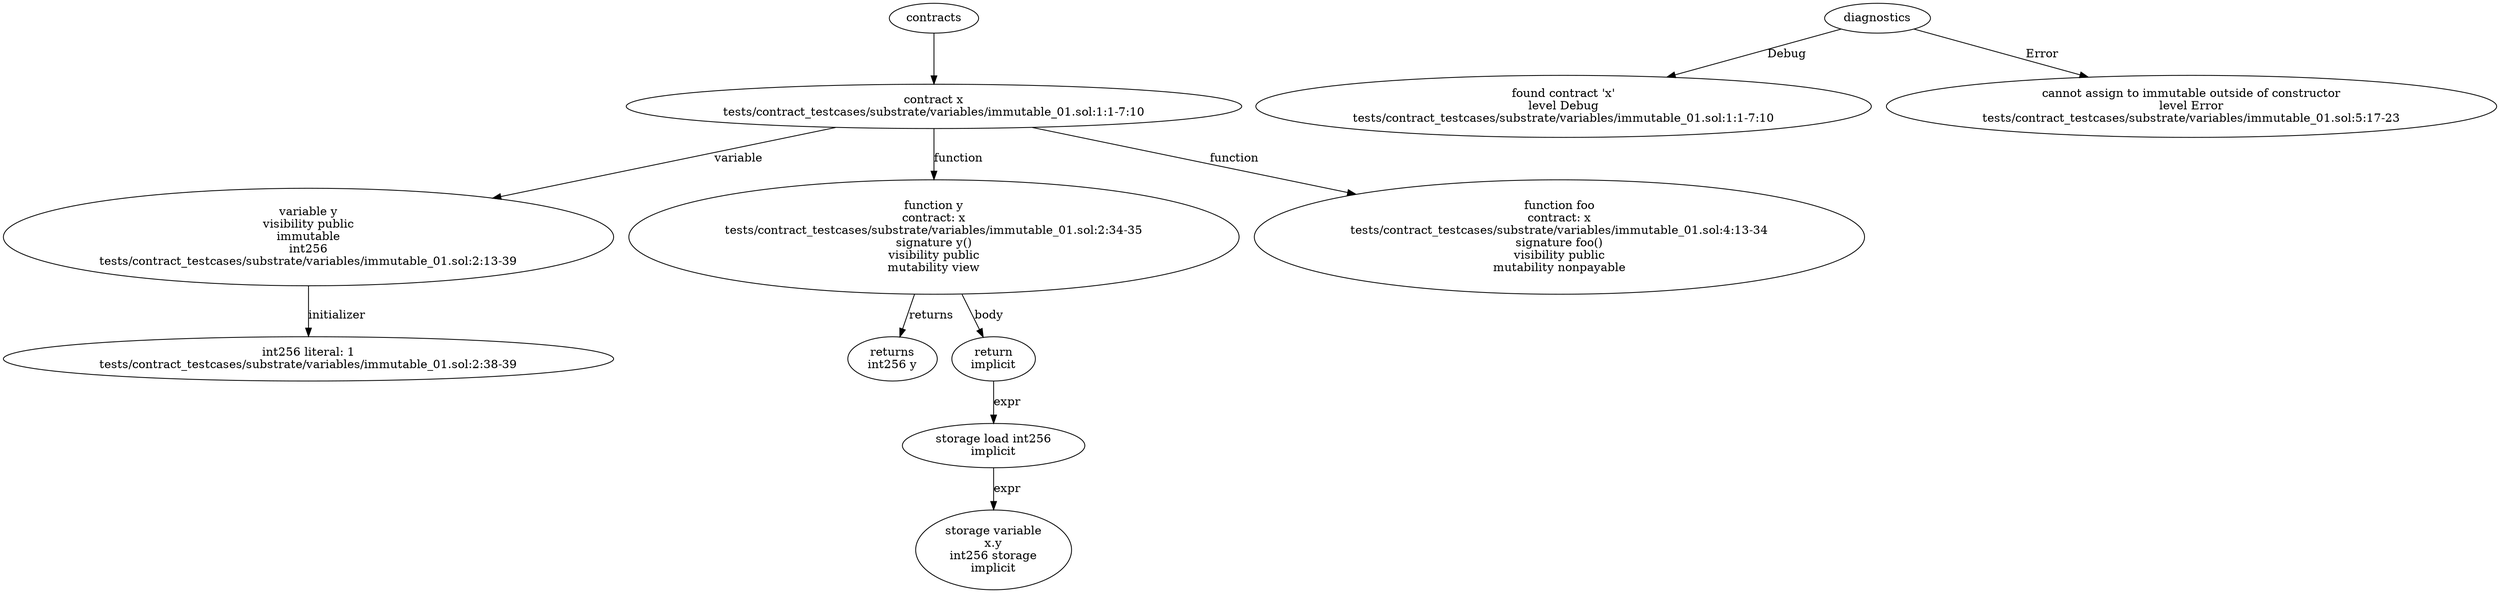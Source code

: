 strict digraph "tests/contract_testcases/substrate/variables/immutable_01.sol" {
	contract [label="contract x\ntests/contract_testcases/substrate/variables/immutable_01.sol:1:1-7:10"]
	var [label="variable y\nvisibility public\nimmutable\nint256\ntests/contract_testcases/substrate/variables/immutable_01.sol:2:13-39"]
	number_literal [label="int256 literal: 1\ntests/contract_testcases/substrate/variables/immutable_01.sol:2:38-39"]
	y [label="function y\ncontract: x\ntests/contract_testcases/substrate/variables/immutable_01.sol:2:34-35\nsignature y()\nvisibility public\nmutability view"]
	returns [label="returns\nint256 y"]
	return [label="return\nimplicit"]
	storage_load [label="storage load int256\nimplicit"]
	storage_var [label="storage variable\nx.y\nint256 storage\nimplicit"]
	foo [label="function foo\ncontract: x\ntests/contract_testcases/substrate/variables/immutable_01.sol:4:13-34\nsignature foo()\nvisibility public\nmutability nonpayable"]
	diagnostic [label="found contract 'x'\nlevel Debug\ntests/contract_testcases/substrate/variables/immutable_01.sol:1:1-7:10"]
	diagnostic_12 [label="cannot assign to immutable outside of constructor\nlevel Error\ntests/contract_testcases/substrate/variables/immutable_01.sol:5:17-23"]
	contracts -> contract
	contract -> var [label="variable"]
	var -> number_literal [label="initializer"]
	contract -> y [label="function"]
	y -> returns [label="returns"]
	y -> return [label="body"]
	return -> storage_load [label="expr"]
	storage_load -> storage_var [label="expr"]
	contract -> foo [label="function"]
	diagnostics -> diagnostic [label="Debug"]
	diagnostics -> diagnostic_12 [label="Error"]
}
